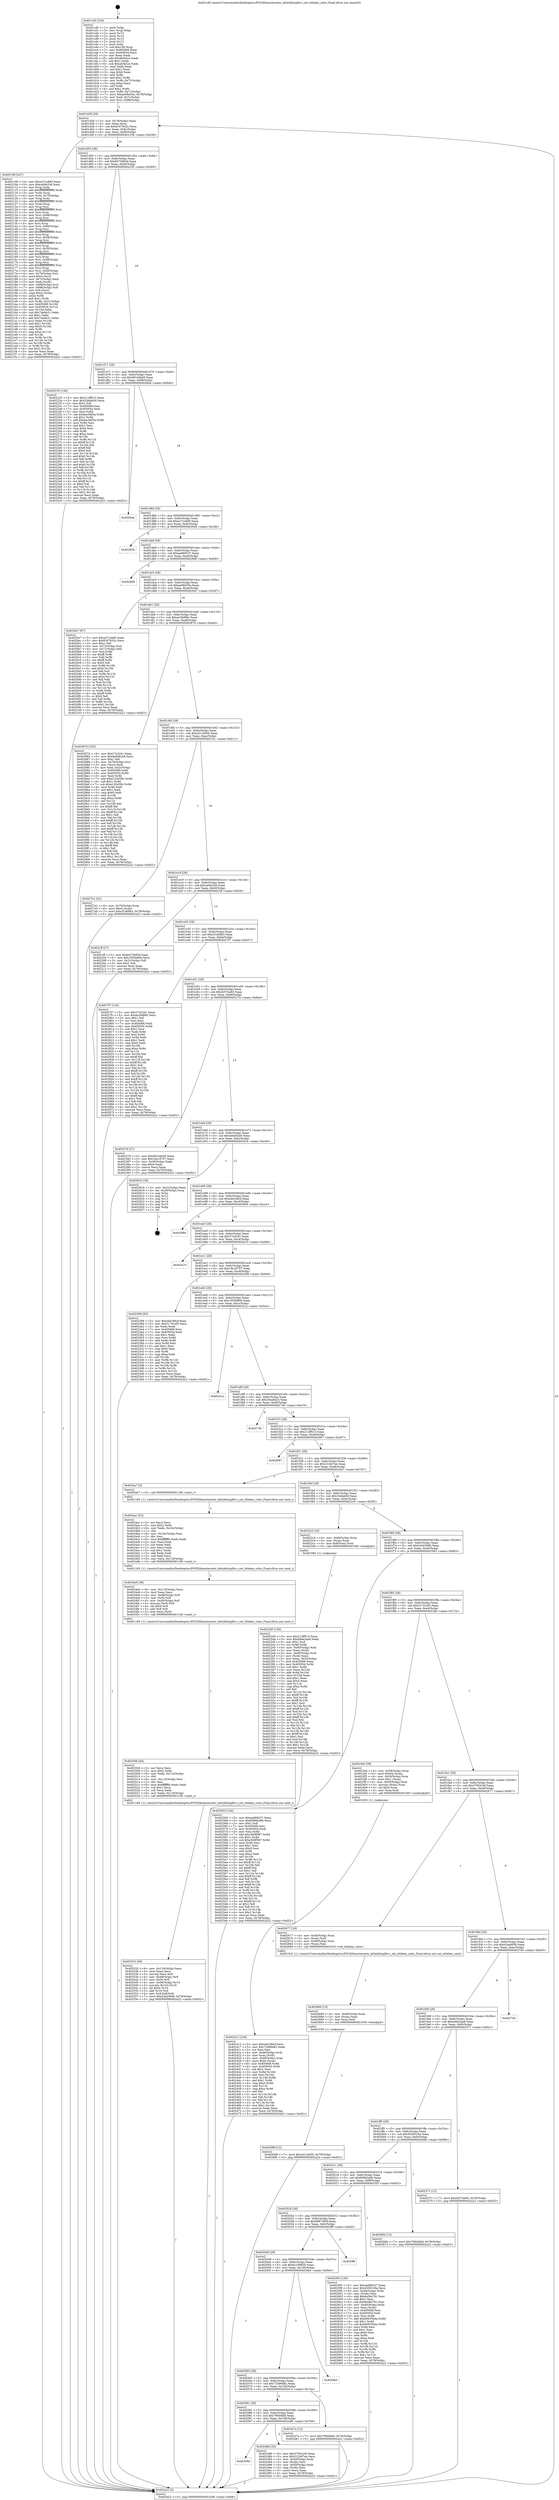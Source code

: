 digraph "0x401cd0" {
  label = "0x401cd0 (/mnt/c/Users/mathe/Desktop/tcc/POCII/binaries/extr_kittykittyglfw.c_set_titlebar_color_Final-ollvm.out::main(0))"
  labelloc = "t"
  node[shape=record]

  Entry [label="",width=0.3,height=0.3,shape=circle,fillcolor=black,style=filled]
  "0x401d38" [label="{
     0x401d38 [29]\l
     | [instrs]\l
     &nbsp;&nbsp;0x401d38 \<+3\>: mov -0x78(%rbp),%eax\l
     &nbsp;&nbsp;0x401d3b \<+2\>: mov %eax,%ecx\l
     &nbsp;&nbsp;0x401d3d \<+6\>: sub $0x8167632c,%ecx\l
     &nbsp;&nbsp;0x401d43 \<+6\>: mov %eax,-0x8c(%rbp)\l
     &nbsp;&nbsp;0x401d49 \<+6\>: mov %ecx,-0x90(%rbp)\l
     &nbsp;&nbsp;0x401d4f \<+6\>: je 0000000000402108 \<main+0x438\>\l
  }"]
  "0x402108" [label="{
     0x402108 [247]\l
     | [instrs]\l
     &nbsp;&nbsp;0x402108 \<+5\>: mov $0xa27cc8d0,%eax\l
     &nbsp;&nbsp;0x40210d \<+5\>: mov $0xcef4a33d,%ecx\l
     &nbsp;&nbsp;0x402112 \<+3\>: mov %rsp,%rdx\l
     &nbsp;&nbsp;0x402115 \<+4\>: add $0xfffffffffffffff0,%rdx\l
     &nbsp;&nbsp;0x402119 \<+3\>: mov %rdx,%rsp\l
     &nbsp;&nbsp;0x40211c \<+4\>: mov %rdx,-0x70(%rbp)\l
     &nbsp;&nbsp;0x402120 \<+3\>: mov %rsp,%rdx\l
     &nbsp;&nbsp;0x402123 \<+4\>: add $0xfffffffffffffff0,%rdx\l
     &nbsp;&nbsp;0x402127 \<+3\>: mov %rdx,%rsp\l
     &nbsp;&nbsp;0x40212a \<+3\>: mov %rsp,%rsi\l
     &nbsp;&nbsp;0x40212d \<+4\>: add $0xfffffffffffffff0,%rsi\l
     &nbsp;&nbsp;0x402131 \<+3\>: mov %rsi,%rsp\l
     &nbsp;&nbsp;0x402134 \<+4\>: mov %rsi,-0x68(%rbp)\l
     &nbsp;&nbsp;0x402138 \<+3\>: mov %rsp,%rsi\l
     &nbsp;&nbsp;0x40213b \<+4\>: add $0xfffffffffffffff0,%rsi\l
     &nbsp;&nbsp;0x40213f \<+3\>: mov %rsi,%rsp\l
     &nbsp;&nbsp;0x402142 \<+4\>: mov %rsi,-0x60(%rbp)\l
     &nbsp;&nbsp;0x402146 \<+3\>: mov %rsp,%rsi\l
     &nbsp;&nbsp;0x402149 \<+4\>: add $0xfffffffffffffff0,%rsi\l
     &nbsp;&nbsp;0x40214d \<+3\>: mov %rsi,%rsp\l
     &nbsp;&nbsp;0x402150 \<+4\>: mov %rsi,-0x58(%rbp)\l
     &nbsp;&nbsp;0x402154 \<+3\>: mov %rsp,%rsi\l
     &nbsp;&nbsp;0x402157 \<+4\>: add $0xfffffffffffffff0,%rsi\l
     &nbsp;&nbsp;0x40215b \<+3\>: mov %rsi,%rsp\l
     &nbsp;&nbsp;0x40215e \<+4\>: mov %rsi,-0x50(%rbp)\l
     &nbsp;&nbsp;0x402162 \<+3\>: mov %rsp,%rsi\l
     &nbsp;&nbsp;0x402165 \<+4\>: add $0xfffffffffffffff0,%rsi\l
     &nbsp;&nbsp;0x402169 \<+3\>: mov %rsi,%rsp\l
     &nbsp;&nbsp;0x40216c \<+4\>: mov %rsi,-0x48(%rbp)\l
     &nbsp;&nbsp;0x402170 \<+3\>: mov %rsp,%rsi\l
     &nbsp;&nbsp;0x402173 \<+4\>: add $0xfffffffffffffff0,%rsi\l
     &nbsp;&nbsp;0x402177 \<+3\>: mov %rsi,%rsp\l
     &nbsp;&nbsp;0x40217a \<+4\>: mov %rsi,-0x40(%rbp)\l
     &nbsp;&nbsp;0x40217e \<+4\>: mov -0x70(%rbp),%rsi\l
     &nbsp;&nbsp;0x402182 \<+6\>: movl $0x0,(%rsi)\l
     &nbsp;&nbsp;0x402188 \<+3\>: mov -0x7c(%rbp),%edi\l
     &nbsp;&nbsp;0x40218b \<+2\>: mov %edi,(%rdx)\l
     &nbsp;&nbsp;0x40218d \<+4\>: mov -0x68(%rbp),%rsi\l
     &nbsp;&nbsp;0x402191 \<+7\>: mov -0x88(%rbp),%r8\l
     &nbsp;&nbsp;0x402198 \<+3\>: mov %r8,(%rsi)\l
     &nbsp;&nbsp;0x40219b \<+3\>: cmpl $0x2,(%rdx)\l
     &nbsp;&nbsp;0x40219e \<+4\>: setne %r9b\l
     &nbsp;&nbsp;0x4021a2 \<+4\>: and $0x1,%r9b\l
     &nbsp;&nbsp;0x4021a6 \<+4\>: mov %r9b,-0x31(%rbp)\l
     &nbsp;&nbsp;0x4021aa \<+8\>: mov 0x405068,%r10d\l
     &nbsp;&nbsp;0x4021b2 \<+8\>: mov 0x405054,%r11d\l
     &nbsp;&nbsp;0x4021ba \<+3\>: mov %r10d,%ebx\l
     &nbsp;&nbsp;0x4021bd \<+6\>: sub $0x74ebb31,%ebx\l
     &nbsp;&nbsp;0x4021c3 \<+3\>: sub $0x1,%ebx\l
     &nbsp;&nbsp;0x4021c6 \<+6\>: add $0x74ebb31,%ebx\l
     &nbsp;&nbsp;0x4021cc \<+4\>: imul %ebx,%r10d\l
     &nbsp;&nbsp;0x4021d0 \<+4\>: and $0x1,%r10d\l
     &nbsp;&nbsp;0x4021d4 \<+4\>: cmp $0x0,%r10d\l
     &nbsp;&nbsp;0x4021d8 \<+4\>: sete %r9b\l
     &nbsp;&nbsp;0x4021dc \<+4\>: cmp $0xa,%r11d\l
     &nbsp;&nbsp;0x4021e0 \<+4\>: setl %r14b\l
     &nbsp;&nbsp;0x4021e4 \<+3\>: mov %r9b,%r15b\l
     &nbsp;&nbsp;0x4021e7 \<+3\>: and %r14b,%r15b\l
     &nbsp;&nbsp;0x4021ea \<+3\>: xor %r14b,%r9b\l
     &nbsp;&nbsp;0x4021ed \<+3\>: or %r9b,%r15b\l
     &nbsp;&nbsp;0x4021f0 \<+4\>: test $0x1,%r15b\l
     &nbsp;&nbsp;0x4021f4 \<+3\>: cmovne %ecx,%eax\l
     &nbsp;&nbsp;0x4021f7 \<+3\>: mov %eax,-0x78(%rbp)\l
     &nbsp;&nbsp;0x4021fa \<+5\>: jmp 0000000000402a22 \<main+0xd52\>\l
  }"]
  "0x401d55" [label="{
     0x401d55 [28]\l
     | [instrs]\l
     &nbsp;&nbsp;0x401d55 \<+5\>: jmp 0000000000401d5a \<main+0x8a\>\l
     &nbsp;&nbsp;0x401d5a \<+6\>: mov -0x8c(%rbp),%eax\l
     &nbsp;&nbsp;0x401d60 \<+5\>: sub $0x8475693d,%eax\l
     &nbsp;&nbsp;0x401d65 \<+6\>: mov %eax,-0x94(%rbp)\l
     &nbsp;&nbsp;0x401d6b \<+6\>: je 0000000000402235 \<main+0x565\>\l
  }"]
  Exit [label="",width=0.3,height=0.3,shape=circle,fillcolor=black,style=filled,peripheries=2]
  "0x402235" [label="{
     0x402235 [144]\l
     | [instrs]\l
     &nbsp;&nbsp;0x402235 \<+5\>: mov $0x212ff513,%eax\l
     &nbsp;&nbsp;0x40223a \<+5\>: mov $0x23efab00,%ecx\l
     &nbsp;&nbsp;0x40223f \<+2\>: mov $0x1,%dl\l
     &nbsp;&nbsp;0x402241 \<+7\>: mov 0x405068,%esi\l
     &nbsp;&nbsp;0x402248 \<+7\>: mov 0x405054,%edi\l
     &nbsp;&nbsp;0x40224f \<+3\>: mov %esi,%r8d\l
     &nbsp;&nbsp;0x402252 \<+7\>: sub $0xbac0bf3a,%r8d\l
     &nbsp;&nbsp;0x402259 \<+4\>: sub $0x1,%r8d\l
     &nbsp;&nbsp;0x40225d \<+7\>: add $0xbac0bf3a,%r8d\l
     &nbsp;&nbsp;0x402264 \<+4\>: imul %r8d,%esi\l
     &nbsp;&nbsp;0x402268 \<+3\>: and $0x1,%esi\l
     &nbsp;&nbsp;0x40226b \<+3\>: cmp $0x0,%esi\l
     &nbsp;&nbsp;0x40226e \<+4\>: sete %r9b\l
     &nbsp;&nbsp;0x402272 \<+3\>: cmp $0xa,%edi\l
     &nbsp;&nbsp;0x402275 \<+4\>: setl %r10b\l
     &nbsp;&nbsp;0x402279 \<+3\>: mov %r9b,%r11b\l
     &nbsp;&nbsp;0x40227c \<+4\>: xor $0xff,%r11b\l
     &nbsp;&nbsp;0x402280 \<+3\>: mov %r10b,%bl\l
     &nbsp;&nbsp;0x402283 \<+3\>: xor $0xff,%bl\l
     &nbsp;&nbsp;0x402286 \<+3\>: xor $0x0,%dl\l
     &nbsp;&nbsp;0x402289 \<+3\>: mov %r11b,%r14b\l
     &nbsp;&nbsp;0x40228c \<+4\>: and $0x0,%r14b\l
     &nbsp;&nbsp;0x402290 \<+3\>: and %dl,%r9b\l
     &nbsp;&nbsp;0x402293 \<+3\>: mov %bl,%r15b\l
     &nbsp;&nbsp;0x402296 \<+4\>: and $0x0,%r15b\l
     &nbsp;&nbsp;0x40229a \<+3\>: and %dl,%r10b\l
     &nbsp;&nbsp;0x40229d \<+3\>: or %r9b,%r14b\l
     &nbsp;&nbsp;0x4022a0 \<+3\>: or %r10b,%r15b\l
     &nbsp;&nbsp;0x4022a3 \<+3\>: xor %r15b,%r14b\l
     &nbsp;&nbsp;0x4022a6 \<+3\>: or %bl,%r11b\l
     &nbsp;&nbsp;0x4022a9 \<+4\>: xor $0xff,%r11b\l
     &nbsp;&nbsp;0x4022ad \<+3\>: or $0x0,%dl\l
     &nbsp;&nbsp;0x4022b0 \<+3\>: and %dl,%r11b\l
     &nbsp;&nbsp;0x4022b3 \<+3\>: or %r11b,%r14b\l
     &nbsp;&nbsp;0x4022b6 \<+4\>: test $0x1,%r14b\l
     &nbsp;&nbsp;0x4022ba \<+3\>: cmovne %ecx,%eax\l
     &nbsp;&nbsp;0x4022bd \<+3\>: mov %eax,-0x78(%rbp)\l
     &nbsp;&nbsp;0x4022c0 \<+5\>: jmp 0000000000402a22 \<main+0xd52\>\l
  }"]
  "0x401d71" [label="{
     0x401d71 [28]\l
     | [instrs]\l
     &nbsp;&nbsp;0x401d71 \<+5\>: jmp 0000000000401d76 \<main+0xa6\>\l
     &nbsp;&nbsp;0x401d76 \<+6\>: mov -0x8c(%rbp),%eax\l
     &nbsp;&nbsp;0x401d7c \<+5\>: sub $0x991d4b45,%eax\l
     &nbsp;&nbsp;0x401d81 \<+6\>: mov %eax,-0x98(%rbp)\l
     &nbsp;&nbsp;0x401d87 \<+6\>: je 00000000004026a4 \<main+0x9d4\>\l
  }"]
  "0x402698" [label="{
     0x402698 [12]\l
     | [instrs]\l
     &nbsp;&nbsp;0x402698 \<+7\>: movl $0xcd11bd55,-0x78(%rbp)\l
     &nbsp;&nbsp;0x40269f \<+5\>: jmp 0000000000402a22 \<main+0xd52\>\l
  }"]
  "0x4026a4" [label="{
     0x4026a4\l
  }", style=dashed]
  "0x401d8d" [label="{
     0x401d8d [28]\l
     | [instrs]\l
     &nbsp;&nbsp;0x401d8d \<+5\>: jmp 0000000000401d92 \<main+0xc2\>\l
     &nbsp;&nbsp;0x401d92 \<+6\>: mov -0x8c(%rbp),%eax\l
     &nbsp;&nbsp;0x401d98 \<+5\>: sub $0xa27cc8d0,%eax\l
     &nbsp;&nbsp;0x401d9d \<+6\>: mov %eax,-0x9c(%rbp)\l
     &nbsp;&nbsp;0x401da3 \<+6\>: je 0000000000402928 \<main+0xc58\>\l
  }"]
  "0x402689" [label="{
     0x402689 [15]\l
     | [instrs]\l
     &nbsp;&nbsp;0x402689 \<+4\>: mov -0x48(%rbp),%rax\l
     &nbsp;&nbsp;0x40268d \<+3\>: mov (%rax),%rax\l
     &nbsp;&nbsp;0x402690 \<+3\>: mov %rax,%rdi\l
     &nbsp;&nbsp;0x402693 \<+5\>: call 0000000000401030 \<free@plt\>\l
     | [calls]\l
     &nbsp;&nbsp;0x401030 \{1\} (unknown)\l
  }"]
  "0x402928" [label="{
     0x402928\l
  }", style=dashed]
  "0x401da9" [label="{
     0x401da9 [28]\l
     | [instrs]\l
     &nbsp;&nbsp;0x401da9 \<+5\>: jmp 0000000000401dae \<main+0xde\>\l
     &nbsp;&nbsp;0x401dae \<+6\>: mov -0x8c(%rbp),%eax\l
     &nbsp;&nbsp;0x401db4 \<+5\>: sub $0xaa689237,%eax\l
     &nbsp;&nbsp;0x401db9 \<+6\>: mov %eax,-0xa0(%rbp)\l
     &nbsp;&nbsp;0x401dbf \<+6\>: je 00000000004029d8 \<main+0xd08\>\l
  }"]
  "0x402532" [label="{
     0x402532 [49]\l
     | [instrs]\l
     &nbsp;&nbsp;0x402532 \<+6\>: mov -0x118(%rbp),%ecx\l
     &nbsp;&nbsp;0x402538 \<+3\>: imul %eax,%ecx\l
     &nbsp;&nbsp;0x40253b \<+3\>: movslq %ecx,%r8\l
     &nbsp;&nbsp;0x40253e \<+4\>: mov -0x48(%rbp),%r9\l
     &nbsp;&nbsp;0x402542 \<+3\>: mov (%r9),%r9\l
     &nbsp;&nbsp;0x402545 \<+4\>: mov -0x40(%rbp),%r10\l
     &nbsp;&nbsp;0x402549 \<+3\>: movslq (%r10),%r10\l
     &nbsp;&nbsp;0x40254c \<+4\>: shl $0x4,%r10\l
     &nbsp;&nbsp;0x402550 \<+3\>: add %r10,%r9\l
     &nbsp;&nbsp;0x402553 \<+4\>: mov %r8,0x8(%r9)\l
     &nbsp;&nbsp;0x402557 \<+7\>: movl $0x2cb439d9,-0x78(%rbp)\l
     &nbsp;&nbsp;0x40255e \<+5\>: jmp 0000000000402a22 \<main+0xd52\>\l
  }"]
  "0x4029d8" [label="{
     0x4029d8\l
  }", style=dashed]
  "0x401dc5" [label="{
     0x401dc5 [28]\l
     | [instrs]\l
     &nbsp;&nbsp;0x401dc5 \<+5\>: jmp 0000000000401dca \<main+0xfa\>\l
     &nbsp;&nbsp;0x401dca \<+6\>: mov -0x8c(%rbp),%eax\l
     &nbsp;&nbsp;0x401dd0 \<+5\>: sub $0xae08d35e,%eax\l
     &nbsp;&nbsp;0x401dd5 \<+6\>: mov %eax,-0xa4(%rbp)\l
     &nbsp;&nbsp;0x401ddb \<+6\>: je 00000000004020a7 \<main+0x3d7\>\l
  }"]
  "0x402506" [label="{
     0x402506 [44]\l
     | [instrs]\l
     &nbsp;&nbsp;0x402506 \<+2\>: xor %ecx,%ecx\l
     &nbsp;&nbsp;0x402508 \<+5\>: mov $0x2,%edx\l
     &nbsp;&nbsp;0x40250d \<+6\>: mov %edx,-0x114(%rbp)\l
     &nbsp;&nbsp;0x402513 \<+1\>: cltd\l
     &nbsp;&nbsp;0x402514 \<+6\>: mov -0x114(%rbp),%esi\l
     &nbsp;&nbsp;0x40251a \<+2\>: idiv %esi\l
     &nbsp;&nbsp;0x40251c \<+6\>: imul $0xfffffffe,%edx,%edx\l
     &nbsp;&nbsp;0x402522 \<+3\>: sub $0x1,%ecx\l
     &nbsp;&nbsp;0x402525 \<+2\>: sub %ecx,%edx\l
     &nbsp;&nbsp;0x402527 \<+6\>: mov %edx,-0x118(%rbp)\l
     &nbsp;&nbsp;0x40252d \<+5\>: call 0000000000401160 \<next_i\>\l
     | [calls]\l
     &nbsp;&nbsp;0x401160 \{1\} (/mnt/c/Users/mathe/Desktop/tcc/POCII/binaries/extr_kittykittyglfw.c_set_titlebar_color_Final-ollvm.out::next_i)\l
  }"]
  "0x4020a7" [label="{
     0x4020a7 [97]\l
     | [instrs]\l
     &nbsp;&nbsp;0x4020a7 \<+5\>: mov $0xa27cc8d0,%eax\l
     &nbsp;&nbsp;0x4020ac \<+5\>: mov $0x8167632c,%ecx\l
     &nbsp;&nbsp;0x4020b1 \<+2\>: mov $0x1,%dl\l
     &nbsp;&nbsp;0x4020b3 \<+4\>: mov -0x72(%rbp),%sil\l
     &nbsp;&nbsp;0x4020b7 \<+4\>: mov -0x71(%rbp),%dil\l
     &nbsp;&nbsp;0x4020bb \<+3\>: mov %sil,%r8b\l
     &nbsp;&nbsp;0x4020be \<+4\>: xor $0xff,%r8b\l
     &nbsp;&nbsp;0x4020c2 \<+3\>: mov %dil,%r9b\l
     &nbsp;&nbsp;0x4020c5 \<+4\>: xor $0xff,%r9b\l
     &nbsp;&nbsp;0x4020c9 \<+3\>: xor $0x0,%dl\l
     &nbsp;&nbsp;0x4020cc \<+3\>: mov %r8b,%r10b\l
     &nbsp;&nbsp;0x4020cf \<+4\>: and $0x0,%r10b\l
     &nbsp;&nbsp;0x4020d3 \<+3\>: and %dl,%sil\l
     &nbsp;&nbsp;0x4020d6 \<+3\>: mov %r9b,%r11b\l
     &nbsp;&nbsp;0x4020d9 \<+4\>: and $0x0,%r11b\l
     &nbsp;&nbsp;0x4020dd \<+3\>: and %dl,%dil\l
     &nbsp;&nbsp;0x4020e0 \<+3\>: or %sil,%r10b\l
     &nbsp;&nbsp;0x4020e3 \<+3\>: or %dil,%r11b\l
     &nbsp;&nbsp;0x4020e6 \<+3\>: xor %r11b,%r10b\l
     &nbsp;&nbsp;0x4020e9 \<+3\>: or %r9b,%r8b\l
     &nbsp;&nbsp;0x4020ec \<+4\>: xor $0xff,%r8b\l
     &nbsp;&nbsp;0x4020f0 \<+3\>: or $0x0,%dl\l
     &nbsp;&nbsp;0x4020f3 \<+3\>: and %dl,%r8b\l
     &nbsp;&nbsp;0x4020f6 \<+3\>: or %r8b,%r10b\l
     &nbsp;&nbsp;0x4020f9 \<+4\>: test $0x1,%r10b\l
     &nbsp;&nbsp;0x4020fd \<+3\>: cmovne %ecx,%eax\l
     &nbsp;&nbsp;0x402100 \<+3\>: mov %eax,-0x78(%rbp)\l
     &nbsp;&nbsp;0x402103 \<+5\>: jmp 0000000000402a22 \<main+0xd52\>\l
  }"]
  "0x401de1" [label="{
     0x401de1 [28]\l
     | [instrs]\l
     &nbsp;&nbsp;0x401de1 \<+5\>: jmp 0000000000401de6 \<main+0x116\>\l
     &nbsp;&nbsp;0x401de6 \<+6\>: mov -0x8c(%rbp),%eax\l
     &nbsp;&nbsp;0x401dec \<+5\>: sub $0xae29d68c,%eax\l
     &nbsp;&nbsp;0x401df1 \<+6\>: mov %eax,-0xa8(%rbp)\l
     &nbsp;&nbsp;0x401df7 \<+6\>: je 000000000040287d \<main+0xbad\>\l
  }"]
  "0x402a22" [label="{
     0x402a22 [5]\l
     | [instrs]\l
     &nbsp;&nbsp;0x402a22 \<+5\>: jmp 0000000000401d38 \<main+0x68\>\l
  }"]
  "0x401cd0" [label="{
     0x401cd0 [104]\l
     | [instrs]\l
     &nbsp;&nbsp;0x401cd0 \<+1\>: push %rbp\l
     &nbsp;&nbsp;0x401cd1 \<+3\>: mov %rsp,%rbp\l
     &nbsp;&nbsp;0x401cd4 \<+2\>: push %r15\l
     &nbsp;&nbsp;0x401cd6 \<+2\>: push %r14\l
     &nbsp;&nbsp;0x401cd8 \<+2\>: push %r13\l
     &nbsp;&nbsp;0x401cda \<+2\>: push %r12\l
     &nbsp;&nbsp;0x401cdc \<+1\>: push %rbx\l
     &nbsp;&nbsp;0x401cdd \<+7\>: sub $0x108,%rsp\l
     &nbsp;&nbsp;0x401ce4 \<+7\>: mov 0x405068,%eax\l
     &nbsp;&nbsp;0x401ceb \<+7\>: mov 0x405054,%ecx\l
     &nbsp;&nbsp;0x401cf2 \<+2\>: mov %eax,%edx\l
     &nbsp;&nbsp;0x401cf4 \<+6\>: add $0xafcfe2ce,%edx\l
     &nbsp;&nbsp;0x401cfa \<+3\>: sub $0x1,%edx\l
     &nbsp;&nbsp;0x401cfd \<+6\>: sub $0xafcfe2ce,%edx\l
     &nbsp;&nbsp;0x401d03 \<+3\>: imul %edx,%eax\l
     &nbsp;&nbsp;0x401d06 \<+3\>: and $0x1,%eax\l
     &nbsp;&nbsp;0x401d09 \<+3\>: cmp $0x0,%eax\l
     &nbsp;&nbsp;0x401d0c \<+4\>: sete %r8b\l
     &nbsp;&nbsp;0x401d10 \<+4\>: and $0x1,%r8b\l
     &nbsp;&nbsp;0x401d14 \<+4\>: mov %r8b,-0x72(%rbp)\l
     &nbsp;&nbsp;0x401d18 \<+3\>: cmp $0xa,%ecx\l
     &nbsp;&nbsp;0x401d1b \<+4\>: setl %r8b\l
     &nbsp;&nbsp;0x401d1f \<+4\>: and $0x1,%r8b\l
     &nbsp;&nbsp;0x401d23 \<+4\>: mov %r8b,-0x71(%rbp)\l
     &nbsp;&nbsp;0x401d27 \<+7\>: movl $0xae08d35e,-0x78(%rbp)\l
     &nbsp;&nbsp;0x401d2e \<+3\>: mov %edi,-0x7c(%rbp)\l
     &nbsp;&nbsp;0x401d31 \<+7\>: mov %rsi,-0x88(%rbp)\l
  }"]
  "0x4024e0" [label="{
     0x4024e0 [38]\l
     | [instrs]\l
     &nbsp;&nbsp;0x4024e0 \<+6\>: mov -0x110(%rbp),%ecx\l
     &nbsp;&nbsp;0x4024e6 \<+3\>: imul %eax,%ecx\l
     &nbsp;&nbsp;0x4024e9 \<+4\>: mov -0x48(%rbp),%r8\l
     &nbsp;&nbsp;0x4024ed \<+3\>: mov (%r8),%r8\l
     &nbsp;&nbsp;0x4024f0 \<+4\>: mov -0x40(%rbp),%r9\l
     &nbsp;&nbsp;0x4024f4 \<+3\>: movslq (%r9),%r9\l
     &nbsp;&nbsp;0x4024f7 \<+4\>: shl $0x4,%r9\l
     &nbsp;&nbsp;0x4024fb \<+3\>: add %r9,%r8\l
     &nbsp;&nbsp;0x4024fe \<+3\>: mov %ecx,(%r8)\l
     &nbsp;&nbsp;0x402501 \<+5\>: call 0000000000401160 \<next_i\>\l
     | [calls]\l
     &nbsp;&nbsp;0x401160 \{1\} (/mnt/c/Users/mathe/Desktop/tcc/POCII/binaries/extr_kittykittyglfw.c_set_titlebar_color_Final-ollvm.out::next_i)\l
  }"]
  "0x4024ac" [label="{
     0x4024ac [52]\l
     | [instrs]\l
     &nbsp;&nbsp;0x4024ac \<+2\>: xor %ecx,%ecx\l
     &nbsp;&nbsp;0x4024ae \<+5\>: mov $0x2,%edx\l
     &nbsp;&nbsp;0x4024b3 \<+6\>: mov %edx,-0x10c(%rbp)\l
     &nbsp;&nbsp;0x4024b9 \<+1\>: cltd\l
     &nbsp;&nbsp;0x4024ba \<+6\>: mov -0x10c(%rbp),%esi\l
     &nbsp;&nbsp;0x4024c0 \<+2\>: idiv %esi\l
     &nbsp;&nbsp;0x4024c2 \<+6\>: imul $0xfffffffe,%edx,%edx\l
     &nbsp;&nbsp;0x4024c8 \<+2\>: mov %ecx,%edi\l
     &nbsp;&nbsp;0x4024ca \<+2\>: sub %edx,%edi\l
     &nbsp;&nbsp;0x4024cc \<+2\>: mov %ecx,%edx\l
     &nbsp;&nbsp;0x4024ce \<+3\>: sub $0x1,%edx\l
     &nbsp;&nbsp;0x4024d1 \<+2\>: add %edx,%edi\l
     &nbsp;&nbsp;0x4024d3 \<+2\>: sub %edi,%ecx\l
     &nbsp;&nbsp;0x4024d5 \<+6\>: mov %ecx,-0x110(%rbp)\l
     &nbsp;&nbsp;0x4024db \<+5\>: call 0000000000401160 \<next_i\>\l
     | [calls]\l
     &nbsp;&nbsp;0x401160 \{1\} (/mnt/c/Users/mathe/Desktop/tcc/POCII/binaries/extr_kittykittyglfw.c_set_titlebar_color_Final-ollvm.out::next_i)\l
  }"]
  "0x40287d" [label="{
     0x40287d [153]\l
     | [instrs]\l
     &nbsp;&nbsp;0x40287d \<+5\>: mov $0x27a3241,%eax\l
     &nbsp;&nbsp;0x402882 \<+5\>: mov $0xdebb62e9,%ecx\l
     &nbsp;&nbsp;0x402887 \<+2\>: mov $0x1,%dl\l
     &nbsp;&nbsp;0x402889 \<+4\>: mov -0x70(%rbp),%rsi\l
     &nbsp;&nbsp;0x40288d \<+2\>: mov (%rsi),%edi\l
     &nbsp;&nbsp;0x40288f \<+3\>: mov %edi,-0x2c(%rbp)\l
     &nbsp;&nbsp;0x402892 \<+7\>: mov 0x405068,%edi\l
     &nbsp;&nbsp;0x402899 \<+8\>: mov 0x405054,%r8d\l
     &nbsp;&nbsp;0x4028a1 \<+3\>: mov %edi,%r9d\l
     &nbsp;&nbsp;0x4028a4 \<+7\>: add $0xe120d39c,%r9d\l
     &nbsp;&nbsp;0x4028ab \<+4\>: sub $0x1,%r9d\l
     &nbsp;&nbsp;0x4028af \<+7\>: sub $0xe120d39c,%r9d\l
     &nbsp;&nbsp;0x4028b6 \<+4\>: imul %r9d,%edi\l
     &nbsp;&nbsp;0x4028ba \<+3\>: and $0x1,%edi\l
     &nbsp;&nbsp;0x4028bd \<+3\>: cmp $0x0,%edi\l
     &nbsp;&nbsp;0x4028c0 \<+4\>: sete %r10b\l
     &nbsp;&nbsp;0x4028c4 \<+4\>: cmp $0xa,%r8d\l
     &nbsp;&nbsp;0x4028c8 \<+4\>: setl %r11b\l
     &nbsp;&nbsp;0x4028cc \<+3\>: mov %r10b,%bl\l
     &nbsp;&nbsp;0x4028cf \<+3\>: xor $0xff,%bl\l
     &nbsp;&nbsp;0x4028d2 \<+3\>: mov %r11b,%r14b\l
     &nbsp;&nbsp;0x4028d5 \<+4\>: xor $0xff,%r14b\l
     &nbsp;&nbsp;0x4028d9 \<+3\>: xor $0x1,%dl\l
     &nbsp;&nbsp;0x4028dc \<+3\>: mov %bl,%r15b\l
     &nbsp;&nbsp;0x4028df \<+4\>: and $0xff,%r15b\l
     &nbsp;&nbsp;0x4028e3 \<+3\>: and %dl,%r10b\l
     &nbsp;&nbsp;0x4028e6 \<+3\>: mov %r14b,%r12b\l
     &nbsp;&nbsp;0x4028e9 \<+4\>: and $0xff,%r12b\l
     &nbsp;&nbsp;0x4028ed \<+3\>: and %dl,%r11b\l
     &nbsp;&nbsp;0x4028f0 \<+3\>: or %r10b,%r15b\l
     &nbsp;&nbsp;0x4028f3 \<+3\>: or %r11b,%r12b\l
     &nbsp;&nbsp;0x4028f6 \<+3\>: xor %r12b,%r15b\l
     &nbsp;&nbsp;0x4028f9 \<+3\>: or %r14b,%bl\l
     &nbsp;&nbsp;0x4028fc \<+3\>: xor $0xff,%bl\l
     &nbsp;&nbsp;0x4028ff \<+3\>: or $0x1,%dl\l
     &nbsp;&nbsp;0x402902 \<+2\>: and %dl,%bl\l
     &nbsp;&nbsp;0x402904 \<+3\>: or %bl,%r15b\l
     &nbsp;&nbsp;0x402907 \<+4\>: test $0x1,%r15b\l
     &nbsp;&nbsp;0x40290b \<+3\>: cmovne %ecx,%eax\l
     &nbsp;&nbsp;0x40290e \<+3\>: mov %eax,-0x78(%rbp)\l
     &nbsp;&nbsp;0x402911 \<+5\>: jmp 0000000000402a22 \<main+0xd52\>\l
  }"]
  "0x401dfd" [label="{
     0x401dfd [28]\l
     | [instrs]\l
     &nbsp;&nbsp;0x401dfd \<+5\>: jmp 0000000000401e02 \<main+0x132\>\l
     &nbsp;&nbsp;0x401e02 \<+6\>: mov -0x8c(%rbp),%eax\l
     &nbsp;&nbsp;0x401e08 \<+5\>: sub $0xcd11bd55,%eax\l
     &nbsp;&nbsp;0x401e0d \<+6\>: mov %eax,-0xac(%rbp)\l
     &nbsp;&nbsp;0x401e13 \<+6\>: je 00000000004027e1 \<main+0xb11\>\l
  }"]
  "0x40209d" [label="{
     0x40209d\l
  }", style=dashed]
  "0x4027e1" [label="{
     0x4027e1 [22]\l
     | [instrs]\l
     &nbsp;&nbsp;0x4027e1 \<+4\>: mov -0x70(%rbp),%rax\l
     &nbsp;&nbsp;0x4027e5 \<+6\>: movl $0x0,(%rax)\l
     &nbsp;&nbsp;0x4027eb \<+7\>: movl $0xcf1469b3,-0x78(%rbp)\l
     &nbsp;&nbsp;0x4027f2 \<+5\>: jmp 0000000000402a22 \<main+0xd52\>\l
  }"]
  "0x401e19" [label="{
     0x401e19 [28]\l
     | [instrs]\l
     &nbsp;&nbsp;0x401e19 \<+5\>: jmp 0000000000401e1e \<main+0x14e\>\l
     &nbsp;&nbsp;0x401e1e \<+6\>: mov -0x8c(%rbp),%eax\l
     &nbsp;&nbsp;0x401e24 \<+5\>: sub $0xcef4a33d,%eax\l
     &nbsp;&nbsp;0x401e29 \<+6\>: mov %eax,-0xb0(%rbp)\l
     &nbsp;&nbsp;0x401e2f \<+6\>: je 00000000004021ff \<main+0x52f\>\l
  }"]
  "0x402486" [label="{
     0x402486 [33]\l
     | [instrs]\l
     &nbsp;&nbsp;0x402486 \<+5\>: mov $0x379341fd,%eax\l
     &nbsp;&nbsp;0x40248b \<+5\>: mov $0x221b07ee,%ecx\l
     &nbsp;&nbsp;0x402490 \<+4\>: mov -0x40(%rbp),%rdx\l
     &nbsp;&nbsp;0x402494 \<+2\>: mov (%rdx),%esi\l
     &nbsp;&nbsp;0x402496 \<+4\>: mov -0x50(%rbp),%rdx\l
     &nbsp;&nbsp;0x40249a \<+2\>: cmp (%rdx),%esi\l
     &nbsp;&nbsp;0x40249c \<+3\>: cmovl %ecx,%eax\l
     &nbsp;&nbsp;0x40249f \<+3\>: mov %eax,-0x78(%rbp)\l
     &nbsp;&nbsp;0x4024a2 \<+5\>: jmp 0000000000402a22 \<main+0xd52\>\l
  }"]
  "0x4021ff" [label="{
     0x4021ff [27]\l
     | [instrs]\l
     &nbsp;&nbsp;0x4021ff \<+5\>: mov $0x8475693d,%eax\l
     &nbsp;&nbsp;0x402204 \<+5\>: mov $0x1955b60d,%ecx\l
     &nbsp;&nbsp;0x402209 \<+3\>: mov -0x31(%rbp),%dl\l
     &nbsp;&nbsp;0x40220c \<+3\>: test $0x1,%dl\l
     &nbsp;&nbsp;0x40220f \<+3\>: cmovne %ecx,%eax\l
     &nbsp;&nbsp;0x402212 \<+3\>: mov %eax,-0x78(%rbp)\l
     &nbsp;&nbsp;0x402215 \<+5\>: jmp 0000000000402a22 \<main+0xd52\>\l
  }"]
  "0x401e35" [label="{
     0x401e35 [28]\l
     | [instrs]\l
     &nbsp;&nbsp;0x401e35 \<+5\>: jmp 0000000000401e3a \<main+0x16a\>\l
     &nbsp;&nbsp;0x401e3a \<+6\>: mov -0x8c(%rbp),%eax\l
     &nbsp;&nbsp;0x401e40 \<+5\>: sub $0xcf1469b3,%eax\l
     &nbsp;&nbsp;0x401e45 \<+6\>: mov %eax,-0xb4(%rbp)\l
     &nbsp;&nbsp;0x401e4b \<+6\>: je 00000000004027f7 \<main+0xb27\>\l
  }"]
  "0x402081" [label="{
     0x402081 [28]\l
     | [instrs]\l
     &nbsp;&nbsp;0x402081 \<+5\>: jmp 0000000000402086 \<main+0x3b6\>\l
     &nbsp;&nbsp;0x402086 \<+6\>: mov -0x8c(%rbp),%eax\l
     &nbsp;&nbsp;0x40208c \<+5\>: sub $0x799d4bfd,%eax\l
     &nbsp;&nbsp;0x402091 \<+6\>: mov %eax,-0x108(%rbp)\l
     &nbsp;&nbsp;0x402097 \<+6\>: je 0000000000402486 \<main+0x7b6\>\l
  }"]
  "0x4027f7" [label="{
     0x4027f7 [134]\l
     | [instrs]\l
     &nbsp;&nbsp;0x4027f7 \<+5\>: mov $0x27a3241,%eax\l
     &nbsp;&nbsp;0x4027fc \<+5\>: mov $0xae29d68c,%ecx\l
     &nbsp;&nbsp;0x402801 \<+2\>: mov $0x1,%dl\l
     &nbsp;&nbsp;0x402803 \<+2\>: xor %esi,%esi\l
     &nbsp;&nbsp;0x402805 \<+7\>: mov 0x405068,%edi\l
     &nbsp;&nbsp;0x40280c \<+8\>: mov 0x405054,%r8d\l
     &nbsp;&nbsp;0x402814 \<+3\>: sub $0x1,%esi\l
     &nbsp;&nbsp;0x402817 \<+3\>: mov %edi,%r9d\l
     &nbsp;&nbsp;0x40281a \<+3\>: add %esi,%r9d\l
     &nbsp;&nbsp;0x40281d \<+4\>: imul %r9d,%edi\l
     &nbsp;&nbsp;0x402821 \<+3\>: and $0x1,%edi\l
     &nbsp;&nbsp;0x402824 \<+3\>: cmp $0x0,%edi\l
     &nbsp;&nbsp;0x402827 \<+4\>: sete %r10b\l
     &nbsp;&nbsp;0x40282b \<+4\>: cmp $0xa,%r8d\l
     &nbsp;&nbsp;0x40282f \<+4\>: setl %r11b\l
     &nbsp;&nbsp;0x402833 \<+3\>: mov %r10b,%bl\l
     &nbsp;&nbsp;0x402836 \<+3\>: xor $0xff,%bl\l
     &nbsp;&nbsp;0x402839 \<+3\>: mov %r11b,%r14b\l
     &nbsp;&nbsp;0x40283c \<+4\>: xor $0xff,%r14b\l
     &nbsp;&nbsp;0x402840 \<+3\>: xor $0x1,%dl\l
     &nbsp;&nbsp;0x402843 \<+3\>: mov %bl,%r15b\l
     &nbsp;&nbsp;0x402846 \<+4\>: and $0xff,%r15b\l
     &nbsp;&nbsp;0x40284a \<+3\>: and %dl,%r10b\l
     &nbsp;&nbsp;0x40284d \<+3\>: mov %r14b,%r12b\l
     &nbsp;&nbsp;0x402850 \<+4\>: and $0xff,%r12b\l
     &nbsp;&nbsp;0x402854 \<+3\>: and %dl,%r11b\l
     &nbsp;&nbsp;0x402857 \<+3\>: or %r10b,%r15b\l
     &nbsp;&nbsp;0x40285a \<+3\>: or %r11b,%r12b\l
     &nbsp;&nbsp;0x40285d \<+3\>: xor %r12b,%r15b\l
     &nbsp;&nbsp;0x402860 \<+3\>: or %r14b,%bl\l
     &nbsp;&nbsp;0x402863 \<+3\>: xor $0xff,%bl\l
     &nbsp;&nbsp;0x402866 \<+3\>: or $0x1,%dl\l
     &nbsp;&nbsp;0x402869 \<+2\>: and %dl,%bl\l
     &nbsp;&nbsp;0x40286b \<+3\>: or %bl,%r15b\l
     &nbsp;&nbsp;0x40286e \<+4\>: test $0x1,%r15b\l
     &nbsp;&nbsp;0x402872 \<+3\>: cmovne %ecx,%eax\l
     &nbsp;&nbsp;0x402875 \<+3\>: mov %eax,-0x78(%rbp)\l
     &nbsp;&nbsp;0x402878 \<+5\>: jmp 0000000000402a22 \<main+0xd52\>\l
  }"]
  "0x401e51" [label="{
     0x401e51 [28]\l
     | [instrs]\l
     &nbsp;&nbsp;0x401e51 \<+5\>: jmp 0000000000401e56 \<main+0x186\>\l
     &nbsp;&nbsp;0x401e56 \<+6\>: mov -0x8c(%rbp),%eax\l
     &nbsp;&nbsp;0x401e5c \<+5\>: sub $0xd257ee65,%eax\l
     &nbsp;&nbsp;0x401e61 \<+6\>: mov %eax,-0xb8(%rbp)\l
     &nbsp;&nbsp;0x401e67 \<+6\>: je 000000000040237d \<main+0x6ad\>\l
  }"]
  "0x40247a" [label="{
     0x40247a [12]\l
     | [instrs]\l
     &nbsp;&nbsp;0x40247a \<+7\>: movl $0x799d4bfd,-0x78(%rbp)\l
     &nbsp;&nbsp;0x402481 \<+5\>: jmp 0000000000402a22 \<main+0xd52\>\l
  }"]
  "0x40237d" [label="{
     0x40237d [27]\l
     | [instrs]\l
     &nbsp;&nbsp;0x40237d \<+5\>: mov $0x991d4b45,%eax\l
     &nbsp;&nbsp;0x402382 \<+5\>: mov $0x18a18707,%ecx\l
     &nbsp;&nbsp;0x402387 \<+3\>: mov -0x30(%rbp),%edx\l
     &nbsp;&nbsp;0x40238a \<+3\>: cmp $0x0,%edx\l
     &nbsp;&nbsp;0x40238d \<+3\>: cmove %ecx,%eax\l
     &nbsp;&nbsp;0x402390 \<+3\>: mov %eax,-0x78(%rbp)\l
     &nbsp;&nbsp;0x402393 \<+5\>: jmp 0000000000402a22 \<main+0xd52\>\l
  }"]
  "0x401e6d" [label="{
     0x401e6d [28]\l
     | [instrs]\l
     &nbsp;&nbsp;0x401e6d \<+5\>: jmp 0000000000401e72 \<main+0x1a2\>\l
     &nbsp;&nbsp;0x401e72 \<+6\>: mov -0x8c(%rbp),%eax\l
     &nbsp;&nbsp;0x401e78 \<+5\>: sub $0xdebb62e9,%eax\l
     &nbsp;&nbsp;0x401e7d \<+6\>: mov %eax,-0xbc(%rbp)\l
     &nbsp;&nbsp;0x401e83 \<+6\>: je 0000000000402916 \<main+0xc46\>\l
  }"]
  "0x402065" [label="{
     0x402065 [28]\l
     | [instrs]\l
     &nbsp;&nbsp;0x402065 \<+5\>: jmp 000000000040206a \<main+0x39a\>\l
     &nbsp;&nbsp;0x40206a \<+6\>: mov -0x8c(%rbp),%eax\l
     &nbsp;&nbsp;0x402070 \<+5\>: sub $0x72499d82,%eax\l
     &nbsp;&nbsp;0x402075 \<+6\>: mov %eax,-0x104(%rbp)\l
     &nbsp;&nbsp;0x40207b \<+6\>: je 000000000040247a \<main+0x7aa\>\l
  }"]
  "0x402916" [label="{
     0x402916 [18]\l
     | [instrs]\l
     &nbsp;&nbsp;0x402916 \<+3\>: mov -0x2c(%rbp),%eax\l
     &nbsp;&nbsp;0x402919 \<+4\>: lea -0x28(%rbp),%rsp\l
     &nbsp;&nbsp;0x40291d \<+1\>: pop %rbx\l
     &nbsp;&nbsp;0x40291e \<+2\>: pop %r12\l
     &nbsp;&nbsp;0x402920 \<+2\>: pop %r13\l
     &nbsp;&nbsp;0x402922 \<+2\>: pop %r14\l
     &nbsp;&nbsp;0x402924 \<+2\>: pop %r15\l
     &nbsp;&nbsp;0x402926 \<+1\>: pop %rbp\l
     &nbsp;&nbsp;0x402927 \<+1\>: ret\l
  }"]
  "0x401e89" [label="{
     0x401e89 [28]\l
     | [instrs]\l
     &nbsp;&nbsp;0x401e89 \<+5\>: jmp 0000000000401e8e \<main+0x1be\>\l
     &nbsp;&nbsp;0x401e8e \<+6\>: mov -0x8c(%rbp),%eax\l
     &nbsp;&nbsp;0x401e94 \<+5\>: sub $0xe4d186cf,%eax\l
     &nbsp;&nbsp;0x401e99 \<+6\>: mov %eax,-0xc0(%rbp)\l
     &nbsp;&nbsp;0x401e9f \<+6\>: je 0000000000402994 \<main+0xcc4\>\l
  }"]
  "0x4026b0" [label="{
     0x4026b0\l
  }", style=dashed]
  "0x402994" [label="{
     0x402994\l
  }", style=dashed]
  "0x401ea5" [label="{
     0x401ea5 [28]\l
     | [instrs]\l
     &nbsp;&nbsp;0x401ea5 \<+5\>: jmp 0000000000401eaa \<main+0x1da\>\l
     &nbsp;&nbsp;0x401eaa \<+6\>: mov -0x8c(%rbp),%eax\l
     &nbsp;&nbsp;0x401eb0 \<+5\>: sub $0x27a3241,%eax\l
     &nbsp;&nbsp;0x401eb5 \<+6\>: mov %eax,-0xc4(%rbp)\l
     &nbsp;&nbsp;0x401ebb \<+6\>: je 0000000000402a10 \<main+0xd40\>\l
  }"]
  "0x402049" [label="{
     0x402049 [28]\l
     | [instrs]\l
     &nbsp;&nbsp;0x402049 \<+5\>: jmp 000000000040204e \<main+0x37e\>\l
     &nbsp;&nbsp;0x40204e \<+6\>: mov -0x8c(%rbp),%eax\l
     &nbsp;&nbsp;0x402054 \<+5\>: sub $0x6c109659,%eax\l
     &nbsp;&nbsp;0x402059 \<+6\>: mov %eax,-0x100(%rbp)\l
     &nbsp;&nbsp;0x40205f \<+6\>: je 00000000004026b0 \<main+0x9e0\>\l
  }"]
  "0x402a10" [label="{
     0x402a10\l
  }", style=dashed]
  "0x401ec1" [label="{
     0x401ec1 [28]\l
     | [instrs]\l
     &nbsp;&nbsp;0x401ec1 \<+5\>: jmp 0000000000401ec6 \<main+0x1f6\>\l
     &nbsp;&nbsp;0x401ec6 \<+6\>: mov -0x8c(%rbp),%eax\l
     &nbsp;&nbsp;0x401ecc \<+5\>: sub $0x18a18707,%eax\l
     &nbsp;&nbsp;0x401ed1 \<+6\>: mov %eax,-0xc8(%rbp)\l
     &nbsp;&nbsp;0x401ed7 \<+6\>: je 0000000000402398 \<main+0x6c8\>\l
  }"]
  "0x4029ff" [label="{
     0x4029ff\l
  }", style=dashed]
  "0x402398" [label="{
     0x402398 [83]\l
     | [instrs]\l
     &nbsp;&nbsp;0x402398 \<+5\>: mov $0xe4d186cf,%eax\l
     &nbsp;&nbsp;0x40239d \<+5\>: mov $0x317d1ef3,%ecx\l
     &nbsp;&nbsp;0x4023a2 \<+2\>: xor %edx,%edx\l
     &nbsp;&nbsp;0x4023a4 \<+7\>: mov 0x405068,%esi\l
     &nbsp;&nbsp;0x4023ab \<+7\>: mov 0x405054,%edi\l
     &nbsp;&nbsp;0x4023b2 \<+3\>: sub $0x1,%edx\l
     &nbsp;&nbsp;0x4023b5 \<+3\>: mov %esi,%r8d\l
     &nbsp;&nbsp;0x4023b8 \<+3\>: add %edx,%r8d\l
     &nbsp;&nbsp;0x4023bb \<+4\>: imul %r8d,%esi\l
     &nbsp;&nbsp;0x4023bf \<+3\>: and $0x1,%esi\l
     &nbsp;&nbsp;0x4023c2 \<+3\>: cmp $0x0,%esi\l
     &nbsp;&nbsp;0x4023c5 \<+4\>: sete %r9b\l
     &nbsp;&nbsp;0x4023c9 \<+3\>: cmp $0xa,%edi\l
     &nbsp;&nbsp;0x4023cc \<+4\>: setl %r10b\l
     &nbsp;&nbsp;0x4023d0 \<+3\>: mov %r9b,%r11b\l
     &nbsp;&nbsp;0x4023d3 \<+3\>: and %r10b,%r11b\l
     &nbsp;&nbsp;0x4023d6 \<+3\>: xor %r10b,%r9b\l
     &nbsp;&nbsp;0x4023d9 \<+3\>: or %r9b,%r11b\l
     &nbsp;&nbsp;0x4023dc \<+4\>: test $0x1,%r11b\l
     &nbsp;&nbsp;0x4023e0 \<+3\>: cmovne %ecx,%eax\l
     &nbsp;&nbsp;0x4023e3 \<+3\>: mov %eax,-0x78(%rbp)\l
     &nbsp;&nbsp;0x4023e6 \<+5\>: jmp 0000000000402a22 \<main+0xd52\>\l
  }"]
  "0x401edd" [label="{
     0x401edd [28]\l
     | [instrs]\l
     &nbsp;&nbsp;0x401edd \<+5\>: jmp 0000000000401ee2 \<main+0x212\>\l
     &nbsp;&nbsp;0x401ee2 \<+6\>: mov -0x8c(%rbp),%eax\l
     &nbsp;&nbsp;0x401ee8 \<+5\>: sub $0x1955b60d,%eax\l
     &nbsp;&nbsp;0x401eed \<+6\>: mov %eax,-0xcc(%rbp)\l
     &nbsp;&nbsp;0x401ef3 \<+6\>: je 000000000040221a \<main+0x54a\>\l
  }"]
  "0x40202d" [label="{
     0x40202d [28]\l
     | [instrs]\l
     &nbsp;&nbsp;0x40202d \<+5\>: jmp 0000000000402032 \<main+0x362\>\l
     &nbsp;&nbsp;0x402032 \<+6\>: mov -0x8c(%rbp),%eax\l
     &nbsp;&nbsp;0x402038 \<+5\>: sub $0x6887485f,%eax\l
     &nbsp;&nbsp;0x40203d \<+6\>: mov %eax,-0xfc(%rbp)\l
     &nbsp;&nbsp;0x402043 \<+6\>: je 00000000004029ff \<main+0xd2f\>\l
  }"]
  "0x40221a" [label="{
     0x40221a\l
  }", style=dashed]
  "0x401ef9" [label="{
     0x401ef9 [28]\l
     | [instrs]\l
     &nbsp;&nbsp;0x401ef9 \<+5\>: jmp 0000000000401efe \<main+0x22e\>\l
     &nbsp;&nbsp;0x401efe \<+6\>: mov -0x8c(%rbp),%eax\l
     &nbsp;&nbsp;0x401f04 \<+5\>: sub $0x20ea9e23,%eax\l
     &nbsp;&nbsp;0x401f09 \<+6\>: mov %eax,-0xd0(%rbp)\l
     &nbsp;&nbsp;0x401f0f \<+6\>: je 0000000000402740 \<main+0xa70\>\l
  }"]
  "0x4025f3" [label="{
     0x4025f3 [120]\l
     | [instrs]\l
     &nbsp;&nbsp;0x4025f3 \<+5\>: mov $0xaa689237,%eax\l
     &nbsp;&nbsp;0x4025f8 \<+5\>: mov $0x4558318a,%ecx\l
     &nbsp;&nbsp;0x4025fd \<+4\>: mov -0x40(%rbp),%rdx\l
     &nbsp;&nbsp;0x402601 \<+2\>: mov (%rdx),%esi\l
     &nbsp;&nbsp;0x402603 \<+6\>: add $0x6e58e781,%esi\l
     &nbsp;&nbsp;0x402609 \<+3\>: add $0x1,%esi\l
     &nbsp;&nbsp;0x40260c \<+6\>: sub $0x6e58e781,%esi\l
     &nbsp;&nbsp;0x402612 \<+4\>: mov -0x40(%rbp),%rdx\l
     &nbsp;&nbsp;0x402616 \<+2\>: mov %esi,(%rdx)\l
     &nbsp;&nbsp;0x402618 \<+7\>: mov 0x405068,%esi\l
     &nbsp;&nbsp;0x40261f \<+7\>: mov 0x405054,%edi\l
     &nbsp;&nbsp;0x402626 \<+3\>: mov %esi,%r8d\l
     &nbsp;&nbsp;0x402629 \<+7\>: add $0xb0635b4a,%r8d\l
     &nbsp;&nbsp;0x402630 \<+4\>: sub $0x1,%r8d\l
     &nbsp;&nbsp;0x402634 \<+7\>: sub $0xb0635b4a,%r8d\l
     &nbsp;&nbsp;0x40263b \<+4\>: imul %r8d,%esi\l
     &nbsp;&nbsp;0x40263f \<+3\>: and $0x1,%esi\l
     &nbsp;&nbsp;0x402642 \<+3\>: cmp $0x0,%esi\l
     &nbsp;&nbsp;0x402645 \<+4\>: sete %r9b\l
     &nbsp;&nbsp;0x402649 \<+3\>: cmp $0xa,%edi\l
     &nbsp;&nbsp;0x40264c \<+4\>: setl %r10b\l
     &nbsp;&nbsp;0x402650 \<+3\>: mov %r9b,%r11b\l
     &nbsp;&nbsp;0x402653 \<+3\>: and %r10b,%r11b\l
     &nbsp;&nbsp;0x402656 \<+3\>: xor %r10b,%r9b\l
     &nbsp;&nbsp;0x402659 \<+3\>: or %r9b,%r11b\l
     &nbsp;&nbsp;0x40265c \<+4\>: test $0x1,%r11b\l
     &nbsp;&nbsp;0x402660 \<+3\>: cmovne %ecx,%eax\l
     &nbsp;&nbsp;0x402663 \<+3\>: mov %eax,-0x78(%rbp)\l
     &nbsp;&nbsp;0x402666 \<+5\>: jmp 0000000000402a22 \<main+0xd52\>\l
  }"]
  "0x402740" [label="{
     0x402740\l
  }", style=dashed]
  "0x401f15" [label="{
     0x401f15 [28]\l
     | [instrs]\l
     &nbsp;&nbsp;0x401f15 \<+5\>: jmp 0000000000401f1a \<main+0x24a\>\l
     &nbsp;&nbsp;0x401f1a \<+6\>: mov -0x8c(%rbp),%eax\l
     &nbsp;&nbsp;0x401f20 \<+5\>: sub $0x212ff513,%eax\l
     &nbsp;&nbsp;0x401f25 \<+6\>: mov %eax,-0xd4(%rbp)\l
     &nbsp;&nbsp;0x401f2b \<+6\>: je 0000000000402967 \<main+0xc97\>\l
  }"]
  "0x402011" [label="{
     0x402011 [28]\l
     | [instrs]\l
     &nbsp;&nbsp;0x402011 \<+5\>: jmp 0000000000402016 \<main+0x346\>\l
     &nbsp;&nbsp;0x402016 \<+6\>: mov -0x8c(%rbp),%eax\l
     &nbsp;&nbsp;0x40201c \<+5\>: sub $0x60692a9b,%eax\l
     &nbsp;&nbsp;0x402021 \<+6\>: mov %eax,-0xf8(%rbp)\l
     &nbsp;&nbsp;0x402027 \<+6\>: je 00000000004025f3 \<main+0x923\>\l
  }"]
  "0x402967" [label="{
     0x402967\l
  }", style=dashed]
  "0x401f31" [label="{
     0x401f31 [28]\l
     | [instrs]\l
     &nbsp;&nbsp;0x401f31 \<+5\>: jmp 0000000000401f36 \<main+0x266\>\l
     &nbsp;&nbsp;0x401f36 \<+6\>: mov -0x8c(%rbp),%eax\l
     &nbsp;&nbsp;0x401f3c \<+5\>: sub $0x221b07ee,%eax\l
     &nbsp;&nbsp;0x401f41 \<+6\>: mov %eax,-0xd8(%rbp)\l
     &nbsp;&nbsp;0x401f47 \<+6\>: je 00000000004024a7 \<main+0x7d7\>\l
  }"]
  "0x40266b" [label="{
     0x40266b [12]\l
     | [instrs]\l
     &nbsp;&nbsp;0x40266b \<+7\>: movl $0x799d4bfd,-0x78(%rbp)\l
     &nbsp;&nbsp;0x402672 \<+5\>: jmp 0000000000402a22 \<main+0xd52\>\l
  }"]
  "0x4024a7" [label="{
     0x4024a7 [5]\l
     | [instrs]\l
     &nbsp;&nbsp;0x4024a7 \<+5\>: call 0000000000401160 \<next_i\>\l
     | [calls]\l
     &nbsp;&nbsp;0x401160 \{1\} (/mnt/c/Users/mathe/Desktop/tcc/POCII/binaries/extr_kittykittyglfw.c_set_titlebar_color_Final-ollvm.out::next_i)\l
  }"]
  "0x401f4d" [label="{
     0x401f4d [28]\l
     | [instrs]\l
     &nbsp;&nbsp;0x401f4d \<+5\>: jmp 0000000000401f52 \<main+0x282\>\l
     &nbsp;&nbsp;0x401f52 \<+6\>: mov -0x8c(%rbp),%eax\l
     &nbsp;&nbsp;0x401f58 \<+5\>: sub $0x23efab00,%eax\l
     &nbsp;&nbsp;0x401f5d \<+6\>: mov %eax,-0xdc(%rbp)\l
     &nbsp;&nbsp;0x401f63 \<+6\>: je 00000000004022c5 \<main+0x5f5\>\l
  }"]
  "0x402412" [label="{
     0x402412 [104]\l
     | [instrs]\l
     &nbsp;&nbsp;0x402412 \<+5\>: mov $0xe4d186cf,%ecx\l
     &nbsp;&nbsp;0x402417 \<+5\>: mov $0x72499d82,%edx\l
     &nbsp;&nbsp;0x40241c \<+2\>: xor %esi,%esi\l
     &nbsp;&nbsp;0x40241e \<+4\>: mov -0x48(%rbp),%rdi\l
     &nbsp;&nbsp;0x402422 \<+3\>: mov %rax,(%rdi)\l
     &nbsp;&nbsp;0x402425 \<+4\>: mov -0x40(%rbp),%rax\l
     &nbsp;&nbsp;0x402429 \<+6\>: movl $0x0,(%rax)\l
     &nbsp;&nbsp;0x40242f \<+8\>: mov 0x405068,%r8d\l
     &nbsp;&nbsp;0x402437 \<+8\>: mov 0x405054,%r9d\l
     &nbsp;&nbsp;0x40243f \<+3\>: sub $0x1,%esi\l
     &nbsp;&nbsp;0x402442 \<+3\>: mov %r8d,%r10d\l
     &nbsp;&nbsp;0x402445 \<+3\>: add %esi,%r10d\l
     &nbsp;&nbsp;0x402448 \<+4\>: imul %r10d,%r8d\l
     &nbsp;&nbsp;0x40244c \<+4\>: and $0x1,%r8d\l
     &nbsp;&nbsp;0x402450 \<+4\>: cmp $0x0,%r8d\l
     &nbsp;&nbsp;0x402454 \<+4\>: sete %r11b\l
     &nbsp;&nbsp;0x402458 \<+4\>: cmp $0xa,%r9d\l
     &nbsp;&nbsp;0x40245c \<+3\>: setl %bl\l
     &nbsp;&nbsp;0x40245f \<+3\>: mov %r11b,%r14b\l
     &nbsp;&nbsp;0x402462 \<+3\>: and %bl,%r14b\l
     &nbsp;&nbsp;0x402465 \<+3\>: xor %bl,%r11b\l
     &nbsp;&nbsp;0x402468 \<+3\>: or %r11b,%r14b\l
     &nbsp;&nbsp;0x40246b \<+4\>: test $0x1,%r14b\l
     &nbsp;&nbsp;0x40246f \<+3\>: cmovne %edx,%ecx\l
     &nbsp;&nbsp;0x402472 \<+3\>: mov %ecx,-0x78(%rbp)\l
     &nbsp;&nbsp;0x402475 \<+5\>: jmp 0000000000402a22 \<main+0xd52\>\l
  }"]
  "0x4022c5" [label="{
     0x4022c5 [16]\l
     | [instrs]\l
     &nbsp;&nbsp;0x4022c5 \<+4\>: mov -0x68(%rbp),%rax\l
     &nbsp;&nbsp;0x4022c9 \<+3\>: mov (%rax),%rax\l
     &nbsp;&nbsp;0x4022cc \<+4\>: mov 0x8(%rax),%rdi\l
     &nbsp;&nbsp;0x4022d0 \<+5\>: call 0000000000401060 \<atoi@plt\>\l
     | [calls]\l
     &nbsp;&nbsp;0x401060 \{1\} (unknown)\l
  }"]
  "0x401f69" [label="{
     0x401f69 [28]\l
     | [instrs]\l
     &nbsp;&nbsp;0x401f69 \<+5\>: jmp 0000000000401f6e \<main+0x29e\>\l
     &nbsp;&nbsp;0x401f6e \<+6\>: mov -0x8c(%rbp),%eax\l
     &nbsp;&nbsp;0x401f74 \<+5\>: sub $0x2cb439d9,%eax\l
     &nbsp;&nbsp;0x401f79 \<+6\>: mov %eax,-0xe0(%rbp)\l
     &nbsp;&nbsp;0x401f7f \<+6\>: je 0000000000402563 \<main+0x893\>\l
  }"]
  "0x4022d5" [label="{
     0x4022d5 [156]\l
     | [instrs]\l
     &nbsp;&nbsp;0x4022d5 \<+5\>: mov $0x212ff513,%ecx\l
     &nbsp;&nbsp;0x4022da \<+5\>: mov $0x446e2aa8,%edx\l
     &nbsp;&nbsp;0x4022df \<+3\>: mov $0x1,%sil\l
     &nbsp;&nbsp;0x4022e2 \<+3\>: xor %r8d,%r8d\l
     &nbsp;&nbsp;0x4022e5 \<+4\>: mov -0x60(%rbp),%rdi\l
     &nbsp;&nbsp;0x4022e9 \<+2\>: mov %eax,(%rdi)\l
     &nbsp;&nbsp;0x4022eb \<+4\>: mov -0x60(%rbp),%rdi\l
     &nbsp;&nbsp;0x4022ef \<+2\>: mov (%rdi),%eax\l
     &nbsp;&nbsp;0x4022f1 \<+3\>: mov %eax,-0x30(%rbp)\l
     &nbsp;&nbsp;0x4022f4 \<+7\>: mov 0x405068,%eax\l
     &nbsp;&nbsp;0x4022fb \<+8\>: mov 0x405054,%r9d\l
     &nbsp;&nbsp;0x402303 \<+4\>: sub $0x1,%r8d\l
     &nbsp;&nbsp;0x402307 \<+3\>: mov %eax,%r10d\l
     &nbsp;&nbsp;0x40230a \<+3\>: add %r8d,%r10d\l
     &nbsp;&nbsp;0x40230d \<+4\>: imul %r10d,%eax\l
     &nbsp;&nbsp;0x402311 \<+3\>: and $0x1,%eax\l
     &nbsp;&nbsp;0x402314 \<+3\>: cmp $0x0,%eax\l
     &nbsp;&nbsp;0x402317 \<+4\>: sete %r11b\l
     &nbsp;&nbsp;0x40231b \<+4\>: cmp $0xa,%r9d\l
     &nbsp;&nbsp;0x40231f \<+3\>: setl %bl\l
     &nbsp;&nbsp;0x402322 \<+3\>: mov %r11b,%r14b\l
     &nbsp;&nbsp;0x402325 \<+4\>: xor $0xff,%r14b\l
     &nbsp;&nbsp;0x402329 \<+3\>: mov %bl,%r15b\l
     &nbsp;&nbsp;0x40232c \<+4\>: xor $0xff,%r15b\l
     &nbsp;&nbsp;0x402330 \<+4\>: xor $0x1,%sil\l
     &nbsp;&nbsp;0x402334 \<+3\>: mov %r14b,%r12b\l
     &nbsp;&nbsp;0x402337 \<+4\>: and $0xff,%r12b\l
     &nbsp;&nbsp;0x40233b \<+3\>: and %sil,%r11b\l
     &nbsp;&nbsp;0x40233e \<+3\>: mov %r15b,%r13b\l
     &nbsp;&nbsp;0x402341 \<+4\>: and $0xff,%r13b\l
     &nbsp;&nbsp;0x402345 \<+3\>: and %sil,%bl\l
     &nbsp;&nbsp;0x402348 \<+3\>: or %r11b,%r12b\l
     &nbsp;&nbsp;0x40234b \<+3\>: or %bl,%r13b\l
     &nbsp;&nbsp;0x40234e \<+3\>: xor %r13b,%r12b\l
     &nbsp;&nbsp;0x402351 \<+3\>: or %r15b,%r14b\l
     &nbsp;&nbsp;0x402354 \<+4\>: xor $0xff,%r14b\l
     &nbsp;&nbsp;0x402358 \<+4\>: or $0x1,%sil\l
     &nbsp;&nbsp;0x40235c \<+3\>: and %sil,%r14b\l
     &nbsp;&nbsp;0x40235f \<+3\>: or %r14b,%r12b\l
     &nbsp;&nbsp;0x402362 \<+4\>: test $0x1,%r12b\l
     &nbsp;&nbsp;0x402366 \<+3\>: cmovne %edx,%ecx\l
     &nbsp;&nbsp;0x402369 \<+3\>: mov %ecx,-0x78(%rbp)\l
     &nbsp;&nbsp;0x40236c \<+5\>: jmp 0000000000402a22 \<main+0xd52\>\l
  }"]
  "0x401ff5" [label="{
     0x401ff5 [28]\l
     | [instrs]\l
     &nbsp;&nbsp;0x401ff5 \<+5\>: jmp 0000000000401ffa \<main+0x32a\>\l
     &nbsp;&nbsp;0x401ffa \<+6\>: mov -0x8c(%rbp),%eax\l
     &nbsp;&nbsp;0x402000 \<+5\>: sub $0x4558318a,%eax\l
     &nbsp;&nbsp;0x402005 \<+6\>: mov %eax,-0xf4(%rbp)\l
     &nbsp;&nbsp;0x40200b \<+6\>: je 000000000040266b \<main+0x99b\>\l
  }"]
  "0x402563" [label="{
     0x402563 [144]\l
     | [instrs]\l
     &nbsp;&nbsp;0x402563 \<+5\>: mov $0xaa689237,%eax\l
     &nbsp;&nbsp;0x402568 \<+5\>: mov $0x60692a9b,%ecx\l
     &nbsp;&nbsp;0x40256d \<+2\>: mov $0x1,%dl\l
     &nbsp;&nbsp;0x40256f \<+7\>: mov 0x405068,%esi\l
     &nbsp;&nbsp;0x402576 \<+7\>: mov 0x405054,%edi\l
     &nbsp;&nbsp;0x40257d \<+3\>: mov %esi,%r8d\l
     &nbsp;&nbsp;0x402580 \<+7\>: add $0xc949f587,%r8d\l
     &nbsp;&nbsp;0x402587 \<+4\>: sub $0x1,%r8d\l
     &nbsp;&nbsp;0x40258b \<+7\>: sub $0xc949f587,%r8d\l
     &nbsp;&nbsp;0x402592 \<+4\>: imul %r8d,%esi\l
     &nbsp;&nbsp;0x402596 \<+3\>: and $0x1,%esi\l
     &nbsp;&nbsp;0x402599 \<+3\>: cmp $0x0,%esi\l
     &nbsp;&nbsp;0x40259c \<+4\>: sete %r9b\l
     &nbsp;&nbsp;0x4025a0 \<+3\>: cmp $0xa,%edi\l
     &nbsp;&nbsp;0x4025a3 \<+4\>: setl %r10b\l
     &nbsp;&nbsp;0x4025a7 \<+3\>: mov %r9b,%r11b\l
     &nbsp;&nbsp;0x4025aa \<+4\>: xor $0xff,%r11b\l
     &nbsp;&nbsp;0x4025ae \<+3\>: mov %r10b,%bl\l
     &nbsp;&nbsp;0x4025b1 \<+3\>: xor $0xff,%bl\l
     &nbsp;&nbsp;0x4025b4 \<+3\>: xor $0x1,%dl\l
     &nbsp;&nbsp;0x4025b7 \<+3\>: mov %r11b,%r14b\l
     &nbsp;&nbsp;0x4025ba \<+4\>: and $0xff,%r14b\l
     &nbsp;&nbsp;0x4025be \<+3\>: and %dl,%r9b\l
     &nbsp;&nbsp;0x4025c1 \<+3\>: mov %bl,%r15b\l
     &nbsp;&nbsp;0x4025c4 \<+4\>: and $0xff,%r15b\l
     &nbsp;&nbsp;0x4025c8 \<+3\>: and %dl,%r10b\l
     &nbsp;&nbsp;0x4025cb \<+3\>: or %r9b,%r14b\l
     &nbsp;&nbsp;0x4025ce \<+3\>: or %r10b,%r15b\l
     &nbsp;&nbsp;0x4025d1 \<+3\>: xor %r15b,%r14b\l
     &nbsp;&nbsp;0x4025d4 \<+3\>: or %bl,%r11b\l
     &nbsp;&nbsp;0x4025d7 \<+4\>: xor $0xff,%r11b\l
     &nbsp;&nbsp;0x4025db \<+3\>: or $0x1,%dl\l
     &nbsp;&nbsp;0x4025de \<+3\>: and %dl,%r11b\l
     &nbsp;&nbsp;0x4025e1 \<+3\>: or %r11b,%r14b\l
     &nbsp;&nbsp;0x4025e4 \<+4\>: test $0x1,%r14b\l
     &nbsp;&nbsp;0x4025e8 \<+3\>: cmovne %ecx,%eax\l
     &nbsp;&nbsp;0x4025eb \<+3\>: mov %eax,-0x78(%rbp)\l
     &nbsp;&nbsp;0x4025ee \<+5\>: jmp 0000000000402a22 \<main+0xd52\>\l
  }"]
  "0x401f85" [label="{
     0x401f85 [28]\l
     | [instrs]\l
     &nbsp;&nbsp;0x401f85 \<+5\>: jmp 0000000000401f8a \<main+0x2ba\>\l
     &nbsp;&nbsp;0x401f8a \<+6\>: mov -0x8c(%rbp),%eax\l
     &nbsp;&nbsp;0x401f90 \<+5\>: sub $0x317d1ef3,%eax\l
     &nbsp;&nbsp;0x401f95 \<+6\>: mov %eax,-0xe4(%rbp)\l
     &nbsp;&nbsp;0x401f9b \<+6\>: je 00000000004023eb \<main+0x71b\>\l
  }"]
  "0x402371" [label="{
     0x402371 [12]\l
     | [instrs]\l
     &nbsp;&nbsp;0x402371 \<+7\>: movl $0xd257ee65,-0x78(%rbp)\l
     &nbsp;&nbsp;0x402378 \<+5\>: jmp 0000000000402a22 \<main+0xd52\>\l
  }"]
  "0x4023eb" [label="{
     0x4023eb [39]\l
     | [instrs]\l
     &nbsp;&nbsp;0x4023eb \<+4\>: mov -0x58(%rbp),%rax\l
     &nbsp;&nbsp;0x4023ef \<+6\>: movl $0x64,(%rax)\l
     &nbsp;&nbsp;0x4023f5 \<+4\>: mov -0x50(%rbp),%rax\l
     &nbsp;&nbsp;0x4023f9 \<+6\>: movl $0x1,(%rax)\l
     &nbsp;&nbsp;0x4023ff \<+4\>: mov -0x50(%rbp),%rax\l
     &nbsp;&nbsp;0x402403 \<+3\>: movslq (%rax),%rax\l
     &nbsp;&nbsp;0x402406 \<+4\>: shl $0x4,%rax\l
     &nbsp;&nbsp;0x40240a \<+3\>: mov %rax,%rdi\l
     &nbsp;&nbsp;0x40240d \<+5\>: call 0000000000401050 \<malloc@plt\>\l
     | [calls]\l
     &nbsp;&nbsp;0x401050 \{1\} (unknown)\l
  }"]
  "0x401fa1" [label="{
     0x401fa1 [28]\l
     | [instrs]\l
     &nbsp;&nbsp;0x401fa1 \<+5\>: jmp 0000000000401fa6 \<main+0x2d6\>\l
     &nbsp;&nbsp;0x401fa6 \<+6\>: mov -0x8c(%rbp),%eax\l
     &nbsp;&nbsp;0x401fac \<+5\>: sub $0x379341fd,%eax\l
     &nbsp;&nbsp;0x401fb1 \<+6\>: mov %eax,-0xe8(%rbp)\l
     &nbsp;&nbsp;0x401fb7 \<+6\>: je 0000000000402677 \<main+0x9a7\>\l
  }"]
  "0x401fd9" [label="{
     0x401fd9 [28]\l
     | [instrs]\l
     &nbsp;&nbsp;0x401fd9 \<+5\>: jmp 0000000000401fde \<main+0x30e\>\l
     &nbsp;&nbsp;0x401fde \<+6\>: mov -0x8c(%rbp),%eax\l
     &nbsp;&nbsp;0x401fe4 \<+5\>: sub $0x446e2aa8,%eax\l
     &nbsp;&nbsp;0x401fe9 \<+6\>: mov %eax,-0xf0(%rbp)\l
     &nbsp;&nbsp;0x401fef \<+6\>: je 0000000000402371 \<main+0x6a1\>\l
  }"]
  "0x402677" [label="{
     0x402677 [18]\l
     | [instrs]\l
     &nbsp;&nbsp;0x402677 \<+4\>: mov -0x48(%rbp),%rax\l
     &nbsp;&nbsp;0x40267b \<+3\>: mov (%rax),%rdi\l
     &nbsp;&nbsp;0x40267e \<+4\>: mov -0x58(%rbp),%rax\l
     &nbsp;&nbsp;0x402682 \<+2\>: mov (%rax),%esi\l
     &nbsp;&nbsp;0x402684 \<+5\>: call 00000000004015c0 \<set_titlebar_color\>\l
     | [calls]\l
     &nbsp;&nbsp;0x4015c0 \{1\} (/mnt/c/Users/mathe/Desktop/tcc/POCII/binaries/extr_kittykittyglfw.c_set_titlebar_color_Final-ollvm.out::set_titlebar_color)\l
  }"]
  "0x401fbd" [label="{
     0x401fbd [28]\l
     | [instrs]\l
     &nbsp;&nbsp;0x401fbd \<+5\>: jmp 0000000000401fc2 \<main+0x2f2\>\l
     &nbsp;&nbsp;0x401fc2 \<+6\>: mov -0x8c(%rbp),%eax\l
     &nbsp;&nbsp;0x401fc8 \<+5\>: sub $0x43ad4f58,%eax\l
     &nbsp;&nbsp;0x401fcd \<+6\>: mov %eax,-0xec(%rbp)\l
     &nbsp;&nbsp;0x401fd3 \<+6\>: je 00000000004027d5 \<main+0xb05\>\l
  }"]
  "0x4027d5" [label="{
     0x4027d5\l
  }", style=dashed]
  Entry -> "0x401cd0" [label=" 1"]
  "0x401d38" -> "0x402108" [label=" 1"]
  "0x401d38" -> "0x401d55" [label=" 20"]
  "0x402916" -> Exit [label=" 1"]
  "0x401d55" -> "0x402235" [label=" 1"]
  "0x401d55" -> "0x401d71" [label=" 19"]
  "0x40287d" -> "0x402a22" [label=" 1"]
  "0x401d71" -> "0x4026a4" [label=" 0"]
  "0x401d71" -> "0x401d8d" [label=" 19"]
  "0x4027f7" -> "0x402a22" [label=" 1"]
  "0x401d8d" -> "0x402928" [label=" 0"]
  "0x401d8d" -> "0x401da9" [label=" 19"]
  "0x4027e1" -> "0x402a22" [label=" 1"]
  "0x401da9" -> "0x4029d8" [label=" 0"]
  "0x401da9" -> "0x401dc5" [label=" 19"]
  "0x402698" -> "0x402a22" [label=" 1"]
  "0x401dc5" -> "0x4020a7" [label=" 1"]
  "0x401dc5" -> "0x401de1" [label=" 18"]
  "0x4020a7" -> "0x402a22" [label=" 1"]
  "0x401cd0" -> "0x401d38" [label=" 1"]
  "0x402a22" -> "0x401d38" [label=" 20"]
  "0x402689" -> "0x402698" [label=" 1"]
  "0x402108" -> "0x402a22" [label=" 1"]
  "0x402677" -> "0x402689" [label=" 1"]
  "0x401de1" -> "0x40287d" [label=" 1"]
  "0x401de1" -> "0x401dfd" [label=" 17"]
  "0x40266b" -> "0x402a22" [label=" 1"]
  "0x401dfd" -> "0x4027e1" [label=" 1"]
  "0x401dfd" -> "0x401e19" [label=" 16"]
  "0x4025f3" -> "0x402a22" [label=" 1"]
  "0x401e19" -> "0x4021ff" [label=" 1"]
  "0x401e19" -> "0x401e35" [label=" 15"]
  "0x4021ff" -> "0x402a22" [label=" 1"]
  "0x402235" -> "0x402a22" [label=" 1"]
  "0x402563" -> "0x402a22" [label=" 1"]
  "0x401e35" -> "0x4027f7" [label=" 1"]
  "0x401e35" -> "0x401e51" [label=" 14"]
  "0x402506" -> "0x402532" [label=" 1"]
  "0x401e51" -> "0x40237d" [label=" 1"]
  "0x401e51" -> "0x401e6d" [label=" 13"]
  "0x4024e0" -> "0x402506" [label=" 1"]
  "0x401e6d" -> "0x402916" [label=" 1"]
  "0x401e6d" -> "0x401e89" [label=" 12"]
  "0x4024a7" -> "0x4024ac" [label=" 1"]
  "0x401e89" -> "0x402994" [label=" 0"]
  "0x401e89" -> "0x401ea5" [label=" 12"]
  "0x402486" -> "0x402a22" [label=" 2"]
  "0x401ea5" -> "0x402a10" [label=" 0"]
  "0x401ea5" -> "0x401ec1" [label=" 12"]
  "0x402081" -> "0x402486" [label=" 2"]
  "0x401ec1" -> "0x402398" [label=" 1"]
  "0x401ec1" -> "0x401edd" [label=" 11"]
  "0x402532" -> "0x402a22" [label=" 1"]
  "0x401edd" -> "0x40221a" [label=" 0"]
  "0x401edd" -> "0x401ef9" [label=" 11"]
  "0x402065" -> "0x402081" [label=" 2"]
  "0x401ef9" -> "0x402740" [label=" 0"]
  "0x401ef9" -> "0x401f15" [label=" 11"]
  "0x402065" -> "0x40247a" [label=" 1"]
  "0x401f15" -> "0x402967" [label=" 0"]
  "0x401f15" -> "0x401f31" [label=" 11"]
  "0x402049" -> "0x402065" [label=" 3"]
  "0x401f31" -> "0x4024a7" [label=" 1"]
  "0x401f31" -> "0x401f4d" [label=" 10"]
  "0x402049" -> "0x4026b0" [label=" 0"]
  "0x401f4d" -> "0x4022c5" [label=" 1"]
  "0x401f4d" -> "0x401f69" [label=" 9"]
  "0x4022c5" -> "0x4022d5" [label=" 1"]
  "0x4022d5" -> "0x402a22" [label=" 1"]
  "0x40202d" -> "0x402049" [label=" 3"]
  "0x401f69" -> "0x402563" [label=" 1"]
  "0x401f69" -> "0x401f85" [label=" 8"]
  "0x40202d" -> "0x4029ff" [label=" 0"]
  "0x401f85" -> "0x4023eb" [label=" 1"]
  "0x401f85" -> "0x401fa1" [label=" 7"]
  "0x40247a" -> "0x402a22" [label=" 1"]
  "0x401fa1" -> "0x402677" [label=" 1"]
  "0x401fa1" -> "0x401fbd" [label=" 6"]
  "0x402011" -> "0x4025f3" [label=" 1"]
  "0x401fbd" -> "0x4027d5" [label=" 0"]
  "0x401fbd" -> "0x401fd9" [label=" 6"]
  "0x402011" -> "0x40202d" [label=" 3"]
  "0x401fd9" -> "0x402371" [label=" 1"]
  "0x401fd9" -> "0x401ff5" [label=" 5"]
  "0x402371" -> "0x402a22" [label=" 1"]
  "0x40237d" -> "0x402a22" [label=" 1"]
  "0x402398" -> "0x402a22" [label=" 1"]
  "0x4023eb" -> "0x402412" [label=" 1"]
  "0x402412" -> "0x402a22" [label=" 1"]
  "0x402081" -> "0x40209d" [label=" 0"]
  "0x401ff5" -> "0x40266b" [label=" 1"]
  "0x401ff5" -> "0x402011" [label=" 4"]
  "0x4024ac" -> "0x4024e0" [label=" 1"]
}
